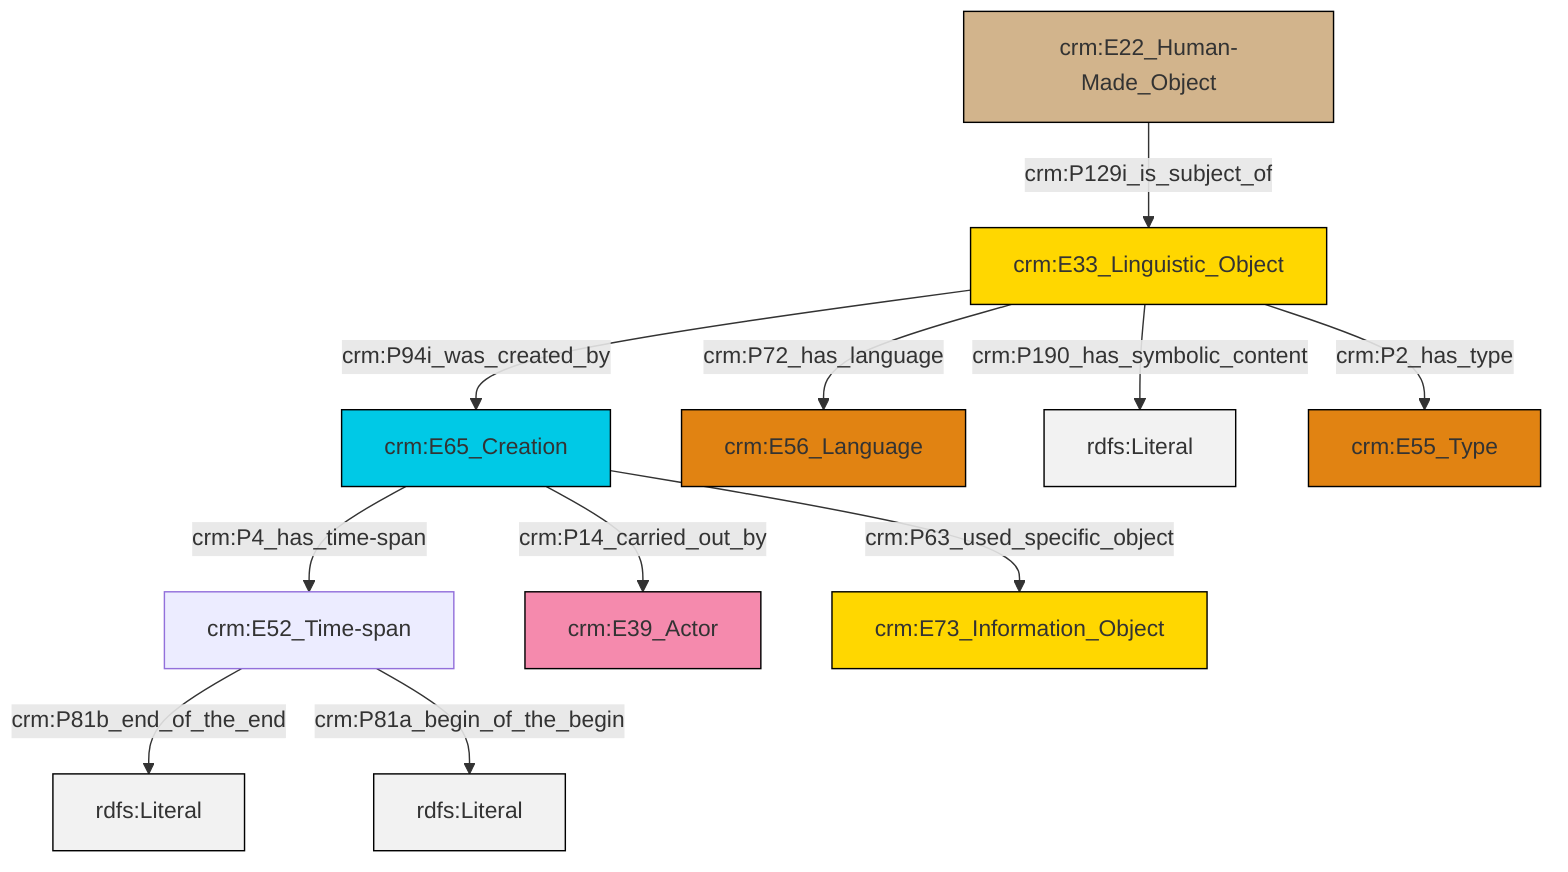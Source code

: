 graph TD
classDef Literal fill:#f2f2f2,stroke:#000000;
classDef CRM_Entity fill:#FFFFFF,stroke:#000000;
classDef Temporal_Entity fill:#00C9E6, stroke:#000000;
classDef Type fill:#E18312, stroke:#000000;
classDef Time-Span fill:#2C9C91, stroke:#000000;
classDef Appellation fill:#FFEB7F, stroke:#000000;
classDef Place fill:#008836, stroke:#000000;
classDef Persistent_Item fill:#B266B2, stroke:#000000;
classDef Conceptual_Object fill:#FFD700, stroke:#000000;
classDef Physical_Thing fill:#D2B48C, stroke:#000000;
classDef Actor fill:#f58aad, stroke:#000000;
classDef PC_Classes fill:#4ce600, stroke:#000000;
classDef Multi fill:#cccccc,stroke:#000000;

0["crm:E33_Linguistic_Object"]:::Conceptual_Object -->|crm:P94i_was_created_by| 2["crm:E65_Creation"]:::Temporal_Entity
2["crm:E65_Creation"]:::Temporal_Entity -->|crm:P4_has_time-span| 4["crm:E52_Time-span"]:::Default
2["crm:E65_Creation"]:::Temporal_Entity -->|crm:P14_carried_out_by| 7["crm:E39_Actor"]:::Actor
0["crm:E33_Linguistic_Object"]:::Conceptual_Object -->|crm:P190_has_symbolic_content| 8[rdfs:Literal]:::Literal
4["crm:E52_Time-span"]:::Default -->|crm:P81b_end_of_the_end| 10[rdfs:Literal]:::Literal
2["crm:E65_Creation"]:::Temporal_Entity -->|crm:P63_used_specific_object| 11["crm:E73_Information_Object"]:::Conceptual_Object
4["crm:E52_Time-span"]:::Default -->|crm:P81a_begin_of_the_begin| 15[rdfs:Literal]:::Literal
0["crm:E33_Linguistic_Object"]:::Conceptual_Object -->|crm:P72_has_language| 5["crm:E56_Language"]:::Type
0["crm:E33_Linguistic_Object"]:::Conceptual_Object -->|crm:P2_has_type| 16["crm:E55_Type"]:::Type
13["crm:E22_Human-Made_Object"]:::Physical_Thing -->|crm:P129i_is_subject_of| 0["crm:E33_Linguistic_Object"]:::Conceptual_Object